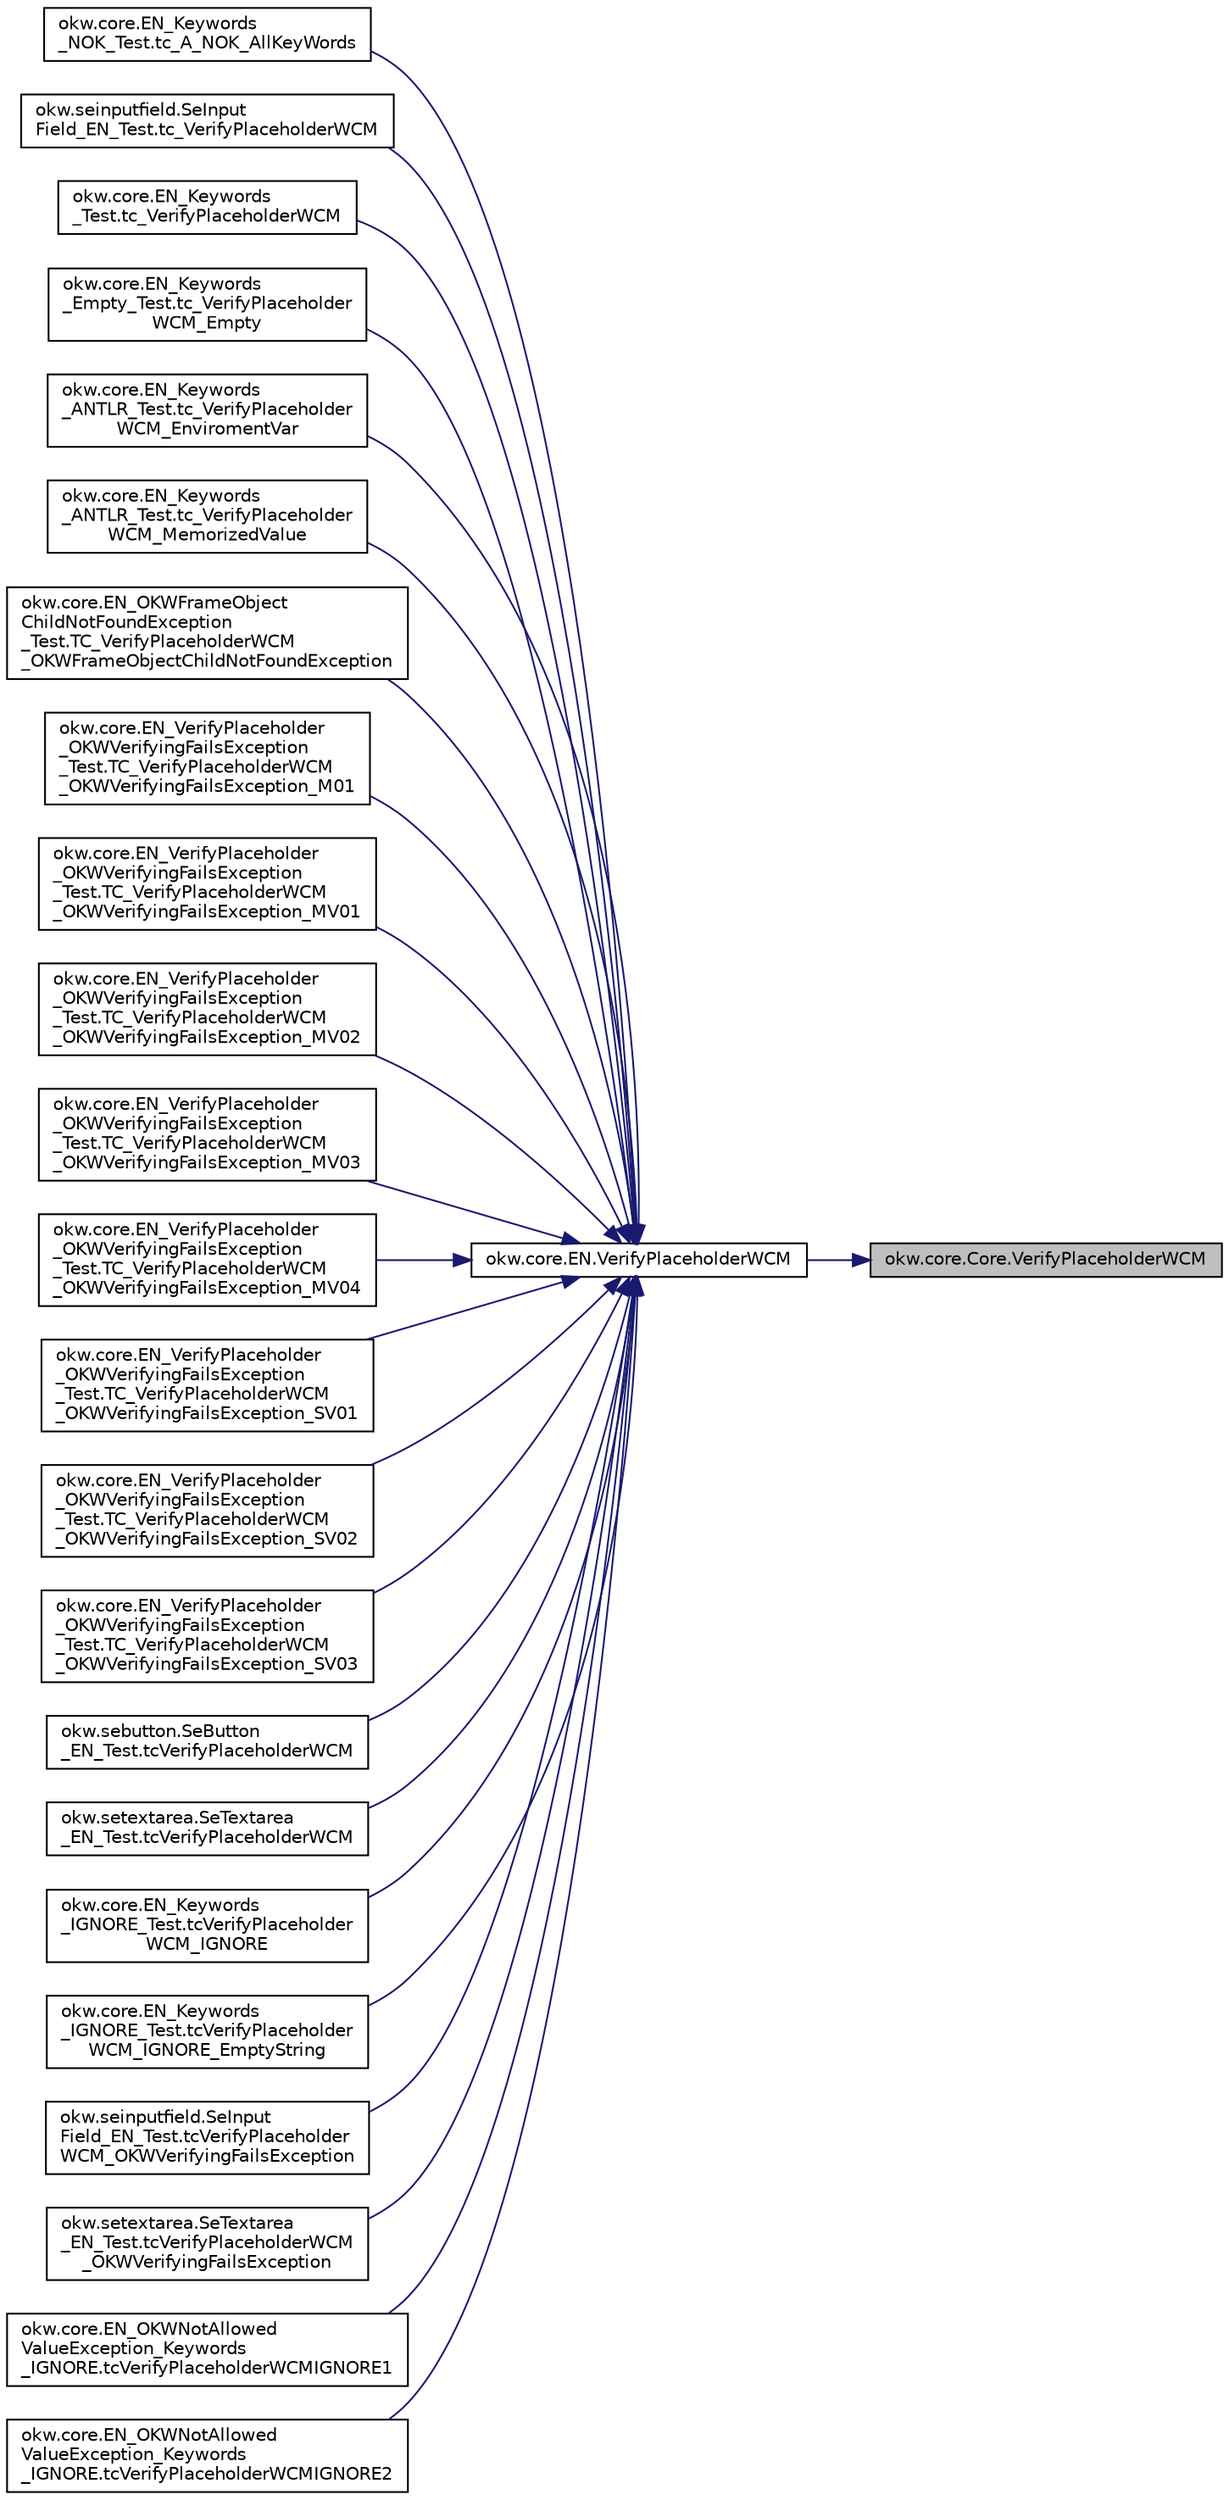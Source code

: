 digraph "okw.core.Core.VerifyPlaceholderWCM"
{
 // INTERACTIVE_SVG=YES
 // LATEX_PDF_SIZE
  edge [fontname="Helvetica",fontsize="10",labelfontname="Helvetica",labelfontsize="10"];
  node [fontname="Helvetica",fontsize="10",shape=record];
  rankdir="RL";
  Node1 [label="okw.core.Core.VerifyPlaceholderWCM",height=0.2,width=0.4,color="black", fillcolor="grey75", style="filled", fontcolor="black",tooltip="Überprüft den Platzhalter des Objektes."];
  Node1 -> Node2 [dir="back",color="midnightblue",fontsize="10",style="solid",fontname="Helvetica"];
  Node2 [label="okw.core.EN.VerifyPlaceholderWCM",height=0.2,width=0.4,color="black", fillcolor="white", style="filled",URL="$classokw_1_1core_1_1_e_n.html#a333511d03dcf0f00fb3490abf46e6366",tooltip="Überprüft den Platzhalter des Objektes."];
  Node2 -> Node3 [dir="back",color="midnightblue",fontsize="10",style="solid",fontname="Helvetica"];
  Node3 [label="okw.core.EN_Keywords\l_NOK_Test.tc_A_NOK_AllKeyWords",height=0.2,width=0.4,color="black", fillcolor="white", style="filled",URL="$classokw_1_1core_1_1_e_n___keywords___n_o_k___test.html#accf1c3d2b1258a59b77ae759a7ee0aeb",tooltip="Prüft methoden aufruf für einen einfachen Click."];
  Node2 -> Node4 [dir="back",color="midnightblue",fontsize="10",style="solid",fontname="Helvetica"];
  Node4 [label="okw.seinputfield.SeInput\lField_EN_Test.tc_VerifyPlaceholderWCM",height=0.2,width=0.4,color="black", fillcolor="white", style="filled",URL="$classokw_1_1seinputfield_1_1_se_input_field___e_n___test.html#ab651dd8600d080990d8c2e89b5f66f22",tooltip="Prüft, ob die Methode VerifyPlaceholderWCM für SeInputField implementiert ist."];
  Node2 -> Node5 [dir="back",color="midnightblue",fontsize="10",style="solid",fontname="Helvetica"];
  Node5 [label="okw.core.EN_Keywords\l_Test.tc_VerifyPlaceholderWCM",height=0.2,width=0.4,color="black", fillcolor="white", style="filled",URL="$classokw_1_1core_1_1_e_n___keywords___test.html#a06c709ea1c8b5be4be8710f12677a948",tooltip="\"Normaler\" Testfall für das Schlüsselwort EN.VerifyPlaceholderWCM(String,String)."];
  Node2 -> Node6 [dir="back",color="midnightblue",fontsize="10",style="solid",fontname="Helvetica"];
  Node6 [label="okw.core.EN_Keywords\l_Empty_Test.tc_VerifyPlaceholder\lWCM_Empty",height=0.2,width=0.4,color="black", fillcolor="white", style="filled",URL="$classokw_1_1core_1_1_e_n___keywords___empty___test.html#a67eb6695bef5c2d0f4bf9bb39b71254a",tooltip="Prüft \"${EMPTY}\" für das Schlüsslewort VerifyPlaceholder(strng,string)"];
  Node2 -> Node7 [dir="back",color="midnightblue",fontsize="10",style="solid",fontname="Helvetica"];
  Node7 [label="okw.core.EN_Keywords\l_ANTLR_Test.tc_VerifyPlaceholder\lWCM_EnviromentVar",height=0.2,width=0.4,color="black", fillcolor="white", style="filled",URL="$classokw_1_1core_1_1_e_n___keywords___a_n_t_l_r___test.html#abd9317afb68276278a34b1edc32e27fb",tooltip=" "];
  Node2 -> Node8 [dir="back",color="midnightblue",fontsize="10",style="solid",fontname="Helvetica"];
  Node8 [label="okw.core.EN_Keywords\l_ANTLR_Test.tc_VerifyPlaceholder\lWCM_MemorizedValue",height=0.2,width=0.4,color="black", fillcolor="white", style="filled",URL="$classokw_1_1core_1_1_e_n___keywords___a_n_t_l_r___test.html#ac49fd3b2a0531ce9803aa75dbfec90a1",tooltip=" "];
  Node2 -> Node9 [dir="back",color="midnightblue",fontsize="10",style="solid",fontname="Helvetica"];
  Node9 [label="okw.core.EN_OKWFrameObject\lChildNotFoundException\l_Test.TC_VerifyPlaceholderWCM\l_OKWFrameObjectChildNotFoundException",height=0.2,width=0.4,color="black", fillcolor="white", style="filled",URL="$classokw_1_1core_1_1_e_n___o_k_w_frame_object_child_not_found_exception___test.html#adaa3abc213b8bb37d7904aaa5100f5f9",tooltip="Prüft ob die Ausnahme OKWFrameObjectChildNotFoundException durch die LFC-VerifyPlaceholder ausgelöst ..."];
  Node2 -> Node10 [dir="back",color="midnightblue",fontsize="10",style="solid",fontname="Helvetica"];
  Node10 [label="okw.core.EN_VerifyPlaceholder\l_OKWVerifyingFailsException\l_Test.TC_VerifyPlaceholderWCM\l_OKWVerifyingFailsException_M01",height=0.2,width=0.4,color="black", fillcolor="white", style="filled",URL="$classokw_1_1core_1_1_e_n___verify_placeholder___o_k_w_verifying_fails_exception___test.html#a01a14d69f9d447b9b09941ee355ad522",tooltip="Prüft, ob die Ausnahme OKWVerifyingFailsException bei einem Soll/Ist-Vergleich ausgelöst wird."];
  Node2 -> Node11 [dir="back",color="midnightblue",fontsize="10",style="solid",fontname="Helvetica"];
  Node11 [label="okw.core.EN_VerifyPlaceholder\l_OKWVerifyingFailsException\l_Test.TC_VerifyPlaceholderWCM\l_OKWVerifyingFailsException_MV01",height=0.2,width=0.4,color="black", fillcolor="white", style="filled",URL="$classokw_1_1core_1_1_e_n___verify_placeholder___o_k_w_verifying_fails_exception___test.html#ac89436cfbe2ab73ae6a347703a7930bf",tooltip="Prüft, ob die Ausnahme OKWVerifyingFailsException bei einem Soll/Ist-Vergleich ausgelöst wird."];
  Node2 -> Node12 [dir="back",color="midnightblue",fontsize="10",style="solid",fontname="Helvetica"];
  Node12 [label="okw.core.EN_VerifyPlaceholder\l_OKWVerifyingFailsException\l_Test.TC_VerifyPlaceholderWCM\l_OKWVerifyingFailsException_MV02",height=0.2,width=0.4,color="black", fillcolor="white", style="filled",URL="$classokw_1_1core_1_1_e_n___verify_placeholder___o_k_w_verifying_fails_exception___test.html#a522fea619c1a832c92c4b3316b70c3d7",tooltip="Prüft, ob die Ausnahme OKWVerifyingFailsException bei einem Soll/Ist-Vergleich ausgelöst wird."];
  Node2 -> Node13 [dir="back",color="midnightblue",fontsize="10",style="solid",fontname="Helvetica"];
  Node13 [label="okw.core.EN_VerifyPlaceholder\l_OKWVerifyingFailsException\l_Test.TC_VerifyPlaceholderWCM\l_OKWVerifyingFailsException_MV03",height=0.2,width=0.4,color="black", fillcolor="white", style="filled",URL="$classokw_1_1core_1_1_e_n___verify_placeholder___o_k_w_verifying_fails_exception___test.html#afa92232d87316c3fbdd856bf6aafb619",tooltip="Prüft, ob die Ausnahme OKWVerifyingFailsException bei einem Soll/Ist-Vergleich ausgelöst wird."];
  Node2 -> Node14 [dir="back",color="midnightblue",fontsize="10",style="solid",fontname="Helvetica"];
  Node14 [label="okw.core.EN_VerifyPlaceholder\l_OKWVerifyingFailsException\l_Test.TC_VerifyPlaceholderWCM\l_OKWVerifyingFailsException_MV04",height=0.2,width=0.4,color="black", fillcolor="white", style="filled",URL="$classokw_1_1core_1_1_e_n___verify_placeholder___o_k_w_verifying_fails_exception___test.html#a8c10a3884db498a1081fd1064b3431fc",tooltip="Prüft, ob die Ausnahme OKWVerifyingFailsException bei einem Soll/Ist-Vergleich ausgelöst wird."];
  Node2 -> Node15 [dir="back",color="midnightblue",fontsize="10",style="solid",fontname="Helvetica"];
  Node15 [label="okw.core.EN_VerifyPlaceholder\l_OKWVerifyingFailsException\l_Test.TC_VerifyPlaceholderWCM\l_OKWVerifyingFailsException_SV01",height=0.2,width=0.4,color="black", fillcolor="white", style="filled",URL="$classokw_1_1core_1_1_e_n___verify_placeholder___o_k_w_verifying_fails_exception___test.html#a05482dd5dffb8c2a396bd4693e8e5cc5",tooltip="Prüft, ob die Ausnahme OKWVerifyingFailsException bei einem Soll/Ist-Vergleich ausgelöst wird."];
  Node2 -> Node16 [dir="back",color="midnightblue",fontsize="10",style="solid",fontname="Helvetica"];
  Node16 [label="okw.core.EN_VerifyPlaceholder\l_OKWVerifyingFailsException\l_Test.TC_VerifyPlaceholderWCM\l_OKWVerifyingFailsException_SV02",height=0.2,width=0.4,color="black", fillcolor="white", style="filled",URL="$classokw_1_1core_1_1_e_n___verify_placeholder___o_k_w_verifying_fails_exception___test.html#ab1a555ad96ed11bebe883cdc3cf44247",tooltip="Prüft, ob die Ausnahme OKWVerifyingFailsException bei einem Soll/Ist-Vergleich ausgelöst wird."];
  Node2 -> Node17 [dir="back",color="midnightblue",fontsize="10",style="solid",fontname="Helvetica"];
  Node17 [label="okw.core.EN_VerifyPlaceholder\l_OKWVerifyingFailsException\l_Test.TC_VerifyPlaceholderWCM\l_OKWVerifyingFailsException_SV03",height=0.2,width=0.4,color="black", fillcolor="white", style="filled",URL="$classokw_1_1core_1_1_e_n___verify_placeholder___o_k_w_verifying_fails_exception___test.html#a4a140a57d80f69573437cdcbc550d5bb",tooltip="Prüft, ob die Ausnahme OKWVerifyingFailsException bei einem Soll/Ist-Vergleich ausgelöst wird."];
  Node2 -> Node18 [dir="back",color="midnightblue",fontsize="10",style="solid",fontname="Helvetica"];
  Node18 [label="okw.sebutton.SeButton\l_EN_Test.tcVerifyPlaceholderWCM",height=0.2,width=0.4,color="black", fillcolor="white", style="filled",URL="$classokw_1_1sebutton_1_1_se_button___e_n___test.html#ad640602c4292947bd2763fe7561ac8f7",tooltip="Schlüsselwortes VerifyPlaceholderWCM für SeButton sollte OKWFrameObjectMethodNotImplemented auslösen."];
  Node2 -> Node19 [dir="back",color="midnightblue",fontsize="10",style="solid",fontname="Helvetica"];
  Node19 [label="okw.setextarea.SeTextarea\l_EN_Test.tcVerifyPlaceholderWCM",height=0.2,width=0.4,color="black", fillcolor="white", style="filled",URL="$classokw_1_1setextarea_1_1_se_textarea___e_n___test.html#ae27f66bc842b1b579f005f3e374f8330",tooltip="Prüft, ob die Methode VerifyPlaceholderWCM für SeTextField implementiert ist."];
  Node2 -> Node20 [dir="back",color="midnightblue",fontsize="10",style="solid",fontname="Helvetica"];
  Node20 [label="okw.core.EN_Keywords\l_IGNORE_Test.tcVerifyPlaceholder\lWCM_IGNORE",height=0.2,width=0.4,color="black", fillcolor="white", style="filled",URL="$classokw_1_1core_1_1_e_n___keywords___i_g_n_o_r_e___test.html#a3ed8d710986821d27cd23e13da39835b",tooltip=" "];
  Node2 -> Node21 [dir="back",color="midnightblue",fontsize="10",style="solid",fontname="Helvetica"];
  Node21 [label="okw.core.EN_Keywords\l_IGNORE_Test.tcVerifyPlaceholder\lWCM_IGNORE_EmptyString",height=0.2,width=0.4,color="black", fillcolor="white", style="filled",URL="$classokw_1_1core_1_1_e_n___keywords___i_g_n_o_r_e___test.html#af69145f0a006e2e8323fb063779e95c4",tooltip=" "];
  Node2 -> Node22 [dir="back",color="midnightblue",fontsize="10",style="solid",fontname="Helvetica"];
  Node22 [label="okw.seinputfield.SeInput\lField_EN_Test.tcVerifyPlaceholder\lWCM_OKWVerifyingFailsException",height=0.2,width=0.4,color="black", fillcolor="white", style="filled",URL="$classokw_1_1seinputfield_1_1_se_input_field___e_n___test.html#a6c4cf25351e902ab2b14f409e5c72a43",tooltip="Prüft, ob die Methode VerifyPlaceholderWCM bei einer Soll/Ist Abweichung die Ausnahme OKWVerifyingFai..."];
  Node2 -> Node23 [dir="back",color="midnightblue",fontsize="10",style="solid",fontname="Helvetica"];
  Node23 [label="okw.setextarea.SeTextarea\l_EN_Test.tcVerifyPlaceholderWCM\l_OKWVerifyingFailsException",height=0.2,width=0.4,color="black", fillcolor="white", style="filled",URL="$classokw_1_1setextarea_1_1_se_textarea___e_n___test.html#af0ca38b42deaaa6de478d3e738c0fd8a",tooltip="Prüft, ob die Methode VerifyTooltipWCM bei einer Soll/Ist Abweichung die Ausnahme OKWVerifyingFailsEx..."];
  Node2 -> Node24 [dir="back",color="midnightblue",fontsize="10",style="solid",fontname="Helvetica"];
  Node24 [label="okw.core.EN_OKWNotAllowed\lValueException_Keywords\l_IGNORE.tcVerifyPlaceholderWCMIGNORE1",height=0.2,width=0.4,color="black", fillcolor="white", style="filled",URL="$classokw_1_1core_1_1_e_n___o_k_w_not_allowed_value_exception___keywords___i_g_n_o_r_e.html#aef826038295861f98377e6d885d416f7",tooltip="Prüft ob \"${IGNORE} \" die Ausnahme okw.exceptions.OKWNotAllowedValueException auslöst."];
  Node2 -> Node25 [dir="back",color="midnightblue",fontsize="10",style="solid",fontname="Helvetica"];
  Node25 [label="okw.core.EN_OKWNotAllowed\lValueException_Keywords\l_IGNORE.tcVerifyPlaceholderWCMIGNORE2",height=0.2,width=0.4,color="black", fillcolor="white", style="filled",URL="$classokw_1_1core_1_1_e_n___o_k_w_not_allowed_value_exception___keywords___i_g_n_o_r_e.html#a086dae18b71f60da3729bfe3c548915e",tooltip="Prüft ob \"\"${IGNORE}${TCN}\" die Ausnahme okw.exceptions.OKWNotAllowedValueException auslöst."];
}
